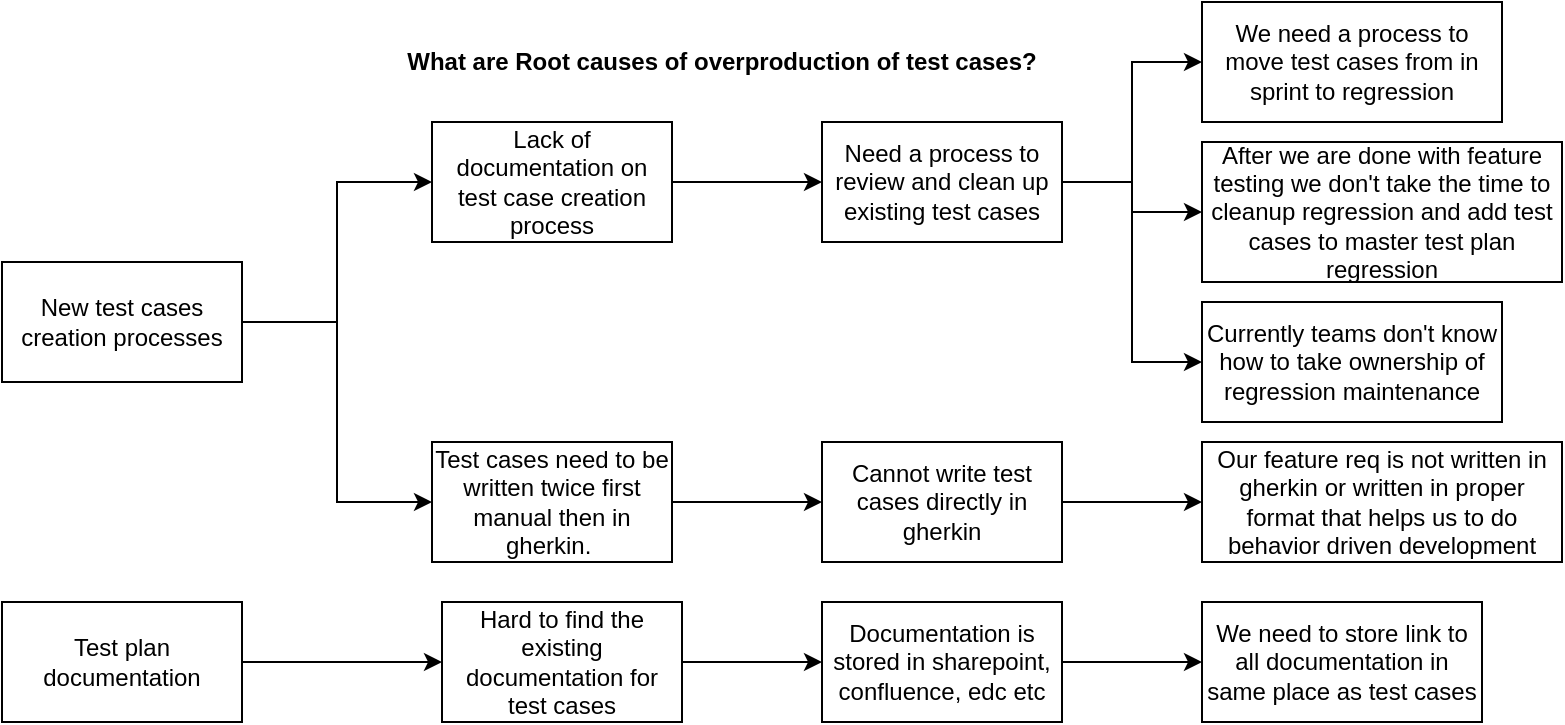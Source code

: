 <mxfile version="10.5.3" type="github"><diagram id="q9mP2dwKNPdgE-_ZH7fF" name="Page-1"><mxGraphModel dx="492" dy="288" grid="1" gridSize="10" guides="1" tooltips="1" connect="1" arrows="1" fold="1" page="1" pageScale="1" pageWidth="850" pageHeight="1100" math="0" shadow="0"><root><mxCell id="0"/><mxCell id="1" parent="0"/><mxCell id="BRmfKzbNZKgoW0C_Xlo_-1" value="What are Root causes of overproduction of test cases?" style="text;html=1;strokeColor=none;fillColor=none;align=center;verticalAlign=middle;whiteSpace=wrap;rounded=0;fontStyle=1" parent="1" vertex="1"><mxGeometry x="200" y="20" width="500" height="40" as="geometry"/></mxCell><mxCell id="BRmfKzbNZKgoW0C_Xlo_-16" style="edgeStyle=orthogonalEdgeStyle;rounded=0;orthogonalLoop=1;jettySize=auto;html=1;entryX=0;entryY=0.5;entryDx=0;entryDy=0;" parent="1" source="BRmfKzbNZKgoW0C_Xlo_-2" target="BRmfKzbNZKgoW0C_Xlo_-3" edge="1"><mxGeometry relative="1" as="geometry"><mxPoint x="240" y="90" as="targetPoint"/></mxGeometry></mxCell><mxCell id="BRmfKzbNZKgoW0C_Xlo_-17" style="edgeStyle=orthogonalEdgeStyle;rounded=0;orthogonalLoop=1;jettySize=auto;html=1;entryX=0;entryY=0.5;entryDx=0;entryDy=0;" parent="1" source="BRmfKzbNZKgoW0C_Xlo_-2" target="BRmfKzbNZKgoW0C_Xlo_-6" edge="1"><mxGeometry relative="1" as="geometry"/></mxCell><mxCell id="BRmfKzbNZKgoW0C_Xlo_-2" value="New test cases creation processes" style="rounded=0;whiteSpace=wrap;html=1;" parent="1" vertex="1"><mxGeometry x="90" y="140" width="120" height="60" as="geometry"/></mxCell><mxCell id="BRmfKzbNZKgoW0C_Xlo_-18" value="" style="edgeStyle=orthogonalEdgeStyle;rounded=0;orthogonalLoop=1;jettySize=auto;html=1;" parent="1" source="BRmfKzbNZKgoW0C_Xlo_-3" target="BRmfKzbNZKgoW0C_Xlo_-5" edge="1"><mxGeometry relative="1" as="geometry"/></mxCell><mxCell id="BRmfKzbNZKgoW0C_Xlo_-3" value="Lack of documentation on test case creation process" style="rounded=0;whiteSpace=wrap;html=1;" parent="1" vertex="1"><mxGeometry x="305" y="70" width="120" height="60" as="geometry"/></mxCell><mxCell id="BRmfKzbNZKgoW0C_Xlo_-21" style="edgeStyle=orthogonalEdgeStyle;rounded=0;orthogonalLoop=1;jettySize=auto;html=1;entryX=0;entryY=0.5;entryDx=0;entryDy=0;" parent="1" source="BRmfKzbNZKgoW0C_Xlo_-5" target="BRmfKzbNZKgoW0C_Xlo_-11" edge="1"><mxGeometry relative="1" as="geometry"/></mxCell><mxCell id="BRmfKzbNZKgoW0C_Xlo_-22" style="edgeStyle=orthogonalEdgeStyle;rounded=0;orthogonalLoop=1;jettySize=auto;html=1;entryX=0;entryY=0.5;entryDx=0;entryDy=0;" parent="1" source="BRmfKzbNZKgoW0C_Xlo_-5" target="BRmfKzbNZKgoW0C_Xlo_-10" edge="1"><mxGeometry relative="1" as="geometry"/></mxCell><mxCell id="BRmfKzbNZKgoW0C_Xlo_-36" style="edgeStyle=orthogonalEdgeStyle;rounded=0;orthogonalLoop=1;jettySize=auto;html=1;entryX=0;entryY=0.5;entryDx=0;entryDy=0;" parent="1" source="BRmfKzbNZKgoW0C_Xlo_-5" target="BRmfKzbNZKgoW0C_Xlo_-35" edge="1"><mxGeometry relative="1" as="geometry"/></mxCell><mxCell id="BRmfKzbNZKgoW0C_Xlo_-5" value="Need a process to review and clean up existing test cases" style="rounded=0;whiteSpace=wrap;html=1;" parent="1" vertex="1"><mxGeometry x="500" y="70" width="120" height="60" as="geometry"/></mxCell><mxCell id="BRmfKzbNZKgoW0C_Xlo_-19" value="" style="edgeStyle=orthogonalEdgeStyle;rounded=0;orthogonalLoop=1;jettySize=auto;html=1;" parent="1" source="BRmfKzbNZKgoW0C_Xlo_-6" target="BRmfKzbNZKgoW0C_Xlo_-8" edge="1"><mxGeometry relative="1" as="geometry"/></mxCell><mxCell id="BRmfKzbNZKgoW0C_Xlo_-6" value="Test cases need to be written twice first manual then in gherkin.&amp;nbsp;" style="rounded=0;whiteSpace=wrap;html=1;" parent="1" vertex="1"><mxGeometry x="305" y="230" width="120" height="60" as="geometry"/></mxCell><mxCell id="BRmfKzbNZKgoW0C_Xlo_-7" value="Our feature req is not written in gherkin or written in proper format that helps us to do behavior driven development" style="rounded=0;whiteSpace=wrap;html=1;" parent="1" vertex="1"><mxGeometry x="690" y="230" width="180" height="60" as="geometry"/></mxCell><mxCell id="BRmfKzbNZKgoW0C_Xlo_-20" value="" style="edgeStyle=orthogonalEdgeStyle;rounded=0;orthogonalLoop=1;jettySize=auto;html=1;" parent="1" source="BRmfKzbNZKgoW0C_Xlo_-8" target="BRmfKzbNZKgoW0C_Xlo_-7" edge="1"><mxGeometry relative="1" as="geometry"/></mxCell><mxCell id="BRmfKzbNZKgoW0C_Xlo_-8" value="Cannot write test cases directly in gherkin" style="rounded=0;whiteSpace=wrap;html=1;" parent="1" vertex="1"><mxGeometry x="500" y="230" width="120" height="60" as="geometry"/></mxCell><mxCell id="BRmfKzbNZKgoW0C_Xlo_-10" value="We need a process to move test cases from in sprint to regression" style="rounded=0;whiteSpace=wrap;html=1;" parent="1" vertex="1"><mxGeometry x="690" y="10" width="150" height="60" as="geometry"/></mxCell><mxCell id="BRmfKzbNZKgoW0C_Xlo_-11" value="After we are done with feature testing we don't take the time to cleanup regression and add test cases to master test plan regression" style="rounded=0;whiteSpace=wrap;html=1;" parent="1" vertex="1"><mxGeometry x="690" y="80" width="180" height="70" as="geometry"/></mxCell><mxCell id="BRmfKzbNZKgoW0C_Xlo_-29" value="" style="edgeStyle=orthogonalEdgeStyle;rounded=0;orthogonalLoop=1;jettySize=auto;html=1;" parent="1" source="BRmfKzbNZKgoW0C_Xlo_-12" target="BRmfKzbNZKgoW0C_Xlo_-28" edge="1"><mxGeometry relative="1" as="geometry"/></mxCell><mxCell id="BRmfKzbNZKgoW0C_Xlo_-12" value="Test plan documentation" style="rounded=0;whiteSpace=wrap;html=1;" parent="1" vertex="1"><mxGeometry x="90" y="310" width="120" height="60" as="geometry"/></mxCell><mxCell id="BRmfKzbNZKgoW0C_Xlo_-28" value="Test plan documentation" style="rounded=0;whiteSpace=wrap;html=1;" parent="1" vertex="1"><mxGeometry x="310" y="310" width="100" height="60" as="geometry"/></mxCell><mxCell id="BRmfKzbNZKgoW0C_Xlo_-25" value="" style="edgeStyle=orthogonalEdgeStyle;rounded=0;orthogonalLoop=1;jettySize=auto;html=1;" parent="1" source="BRmfKzbNZKgoW0C_Xlo_-13" target="BRmfKzbNZKgoW0C_Xlo_-14" edge="1"><mxGeometry relative="1" as="geometry"/></mxCell><mxCell id="BRmfKzbNZKgoW0C_Xlo_-13" value="Hard to find the existing documentation for test cases" style="rounded=0;whiteSpace=wrap;html=1;" parent="1" vertex="1"><mxGeometry x="310" y="310" width="120" height="60" as="geometry"/></mxCell><mxCell id="BRmfKzbNZKgoW0C_Xlo_-24" value="" style="edgeStyle=orthogonalEdgeStyle;rounded=0;orthogonalLoop=1;jettySize=auto;html=1;" parent="1" source="BRmfKzbNZKgoW0C_Xlo_-14" target="BRmfKzbNZKgoW0C_Xlo_-15" edge="1"><mxGeometry relative="1" as="geometry"/></mxCell><mxCell id="BRmfKzbNZKgoW0C_Xlo_-14" value="Documentation is stored in sharepoint, confluence, edc etc" style="rounded=0;whiteSpace=wrap;html=1;" parent="1" vertex="1"><mxGeometry x="500" y="310" width="120" height="60" as="geometry"/></mxCell><mxCell id="BRmfKzbNZKgoW0C_Xlo_-15" value="We need to store link to all documentation in same place as test cases" style="rounded=0;whiteSpace=wrap;html=1;" parent="1" vertex="1"><mxGeometry x="690" y="310" width="140" height="60" as="geometry"/></mxCell><mxCell id="BRmfKzbNZKgoW0C_Xlo_-35" value="Currently teams don't know how to take ownership of regression maintenance" style="rounded=0;whiteSpace=wrap;html=1;" parent="1" vertex="1"><mxGeometry x="690" y="160" width="150" height="60" as="geometry"/></mxCell></root></mxGraphModel></diagram></mxfile>